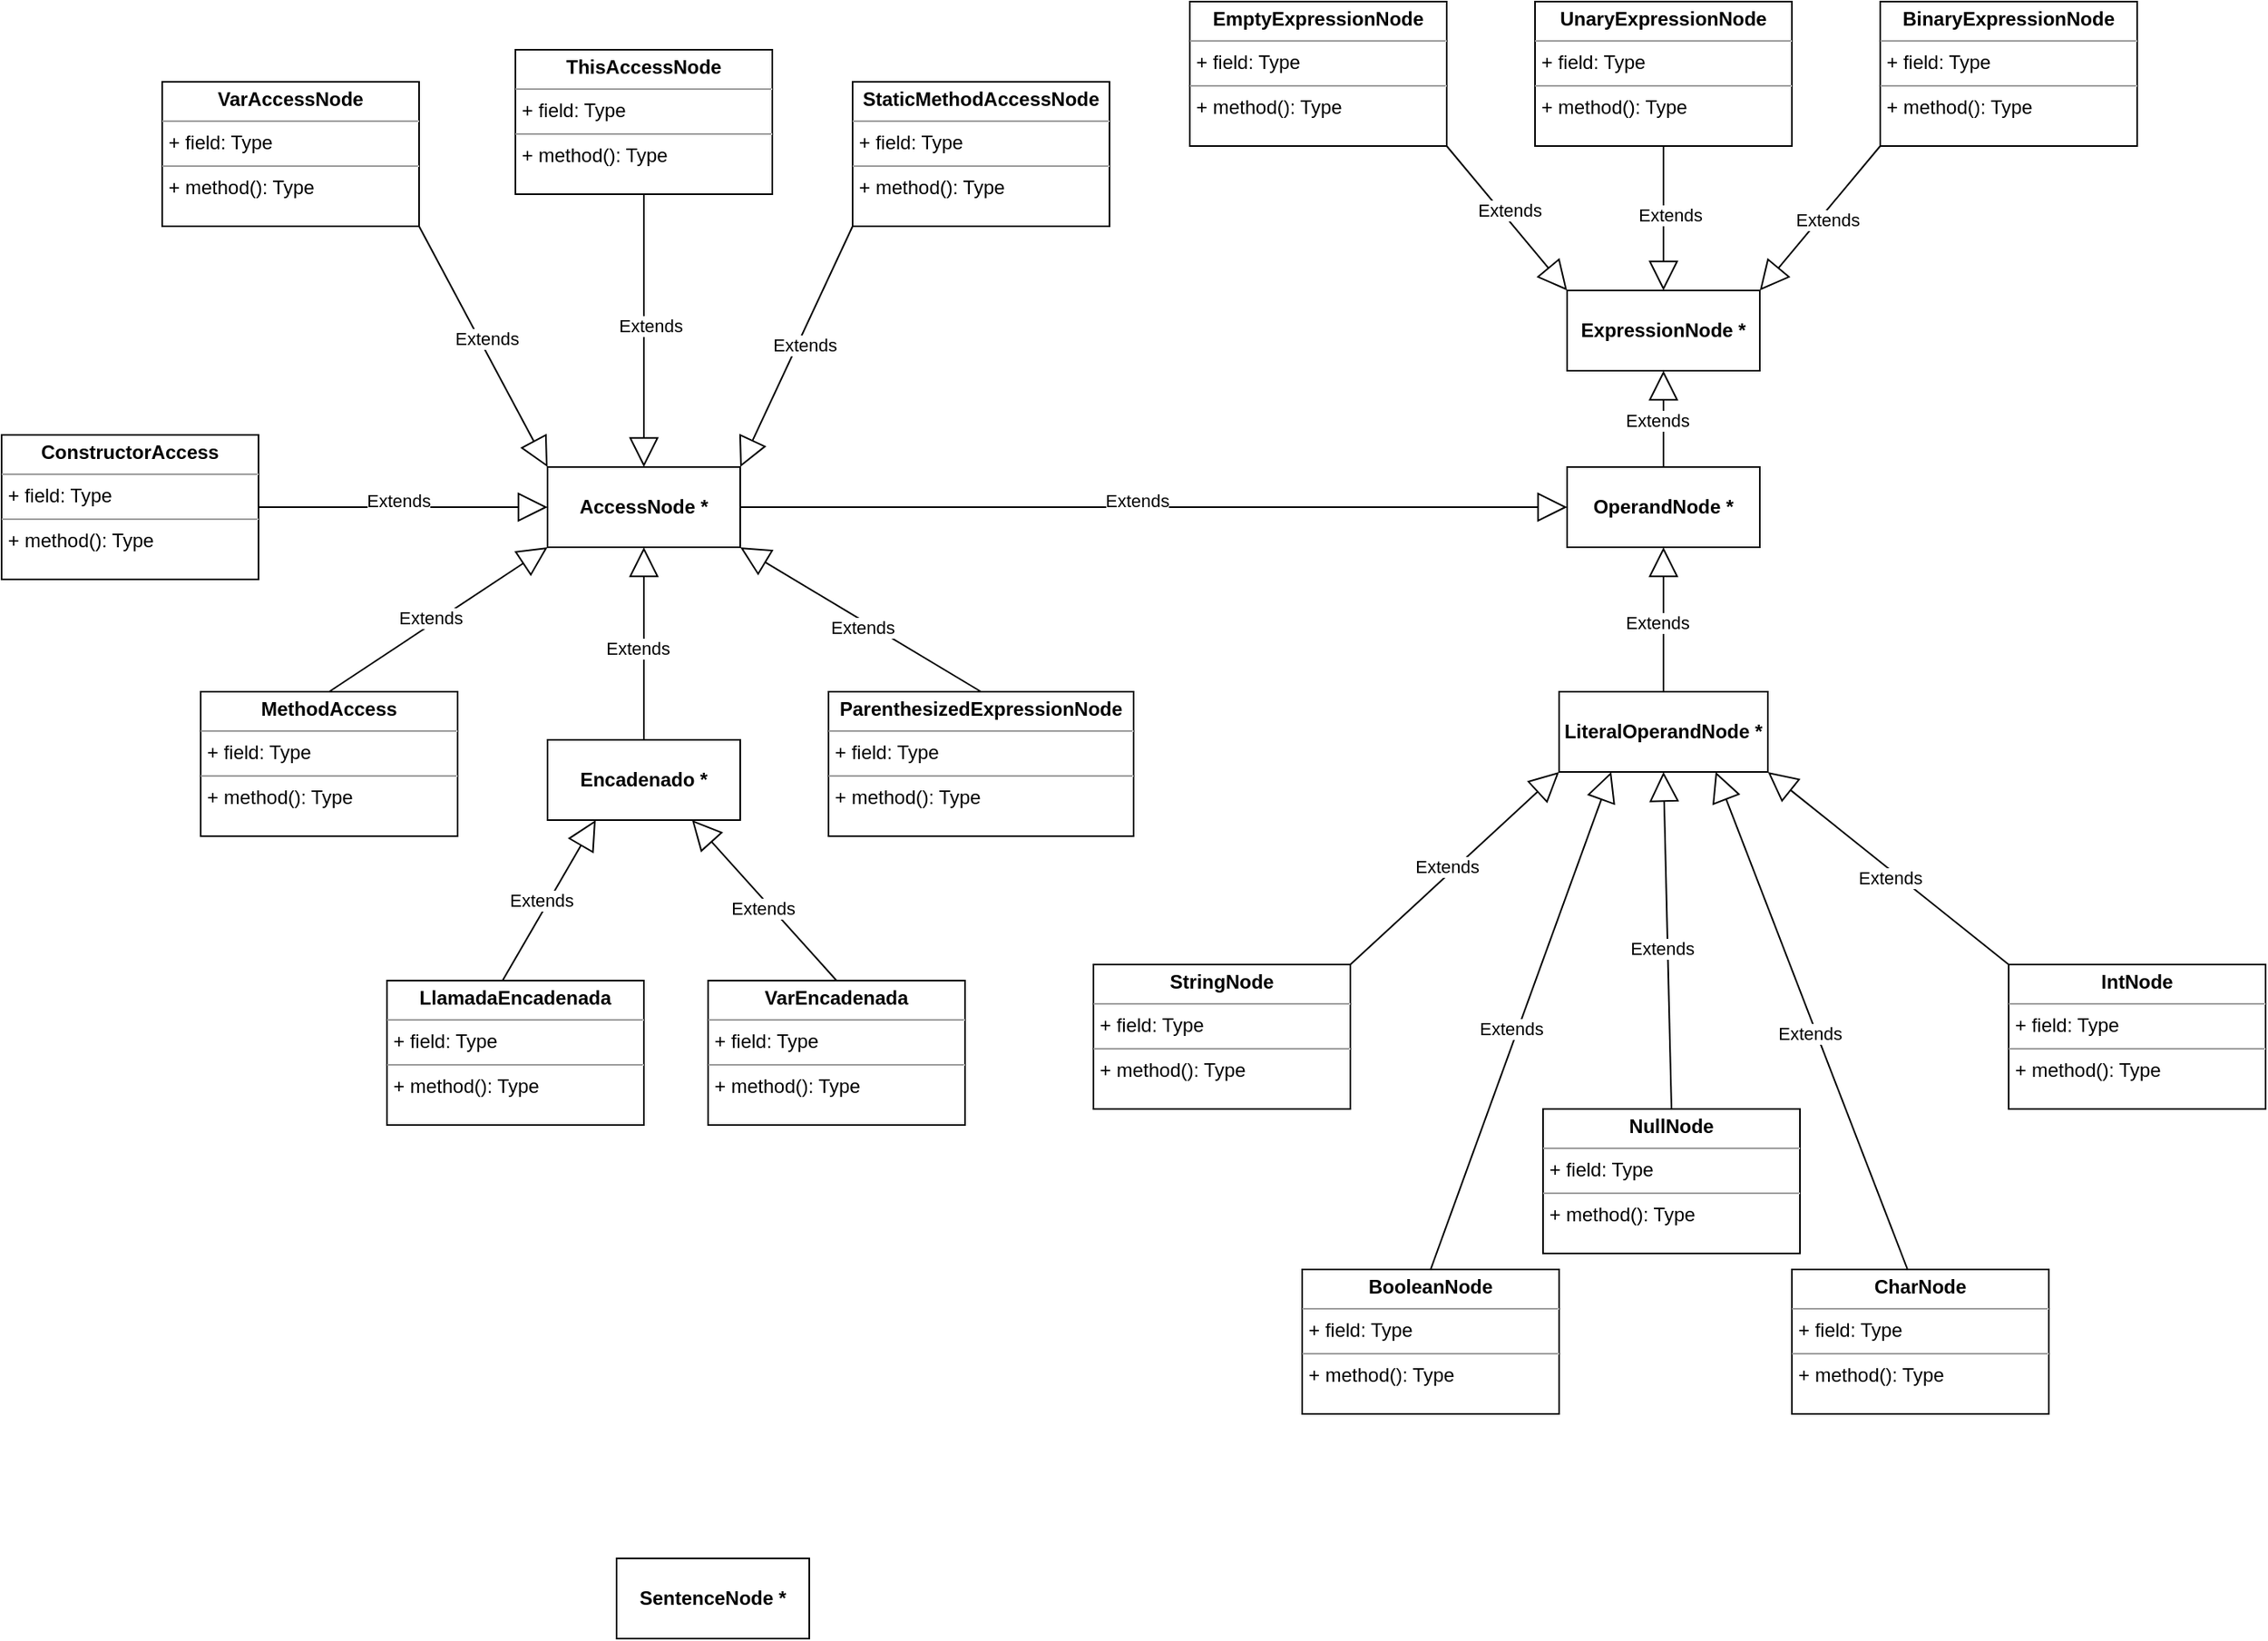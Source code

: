 <mxfile version="20.3.0" type="device"><diagram id="9zhy1DxZBaApK8UrozD3" name="Página-1"><mxGraphModel dx="2782" dy="2177" grid="1" gridSize="10" guides="1" tooltips="1" connect="1" arrows="1" fold="1" page="1" pageScale="1" pageWidth="827" pageHeight="1169" math="0" shadow="0"><root><mxCell id="0"/><mxCell id="1" parent="0"/><mxCell id="9K04ZhEFb_96ayPJQ8qZ-1" value="&lt;p style=&quot;margin:0px;margin-top:4px;text-align:center;&quot;&gt;&lt;br&gt;&lt;b&gt;AccessNode *&lt;/b&gt;&lt;/p&gt;" style="verticalAlign=top;align=left;overflow=fill;fontSize=12;fontFamily=Helvetica;html=1;" parent="1" vertex="1"><mxGeometry x="310" y="240" width="120" height="50" as="geometry"/></mxCell><mxCell id="9K04ZhEFb_96ayPJQ8qZ-3" value="&lt;p style=&quot;margin:0px;margin-top:4px;text-align:center;&quot;&gt;&lt;b&gt;ConstructorAccess&lt;/b&gt;&lt;/p&gt;&lt;hr size=&quot;1&quot;&gt;&lt;p style=&quot;margin:0px;margin-left:4px;&quot;&gt;+ field: Type&lt;/p&gt;&lt;hr size=&quot;1&quot;&gt;&lt;p style=&quot;margin:0px;margin-left:4px;&quot;&gt;+ method(): Type&lt;/p&gt;" style="verticalAlign=top;align=left;overflow=fill;fontSize=12;fontFamily=Helvetica;html=1;" parent="1" vertex="1"><mxGeometry x="-30" y="220" width="160" height="90" as="geometry"/></mxCell><mxCell id="9K04ZhEFb_96ayPJQ8qZ-4" value="&lt;p style=&quot;margin:0px;margin-top:4px;text-align:center;&quot;&gt;&lt;b&gt;MethodAccess&lt;/b&gt;&lt;/p&gt;&lt;hr size=&quot;1&quot;&gt;&lt;p style=&quot;margin:0px;margin-left:4px;&quot;&gt;+ field: Type&lt;/p&gt;&lt;hr size=&quot;1&quot;&gt;&lt;p style=&quot;margin:0px;margin-left:4px;&quot;&gt;+ method(): Type&lt;/p&gt;" style="verticalAlign=top;align=left;overflow=fill;fontSize=12;fontFamily=Helvetica;html=1;" parent="1" vertex="1"><mxGeometry x="94" y="380" width="160" height="90" as="geometry"/></mxCell><mxCell id="9K04ZhEFb_96ayPJQ8qZ-7" value="&lt;p style=&quot;margin:0px;margin-top:4px;text-align:center;&quot;&gt;&lt;b&gt;ParenthesizedExpressionNode&lt;/b&gt;&lt;/p&gt;&lt;hr size=&quot;1&quot;&gt;&lt;p style=&quot;margin:0px;margin-left:4px;&quot;&gt;+ field: Type&lt;/p&gt;&lt;hr size=&quot;1&quot;&gt;&lt;p style=&quot;margin:0px;margin-left:4px;&quot;&gt;+ method(): Type&lt;/p&gt;" style="verticalAlign=top;align=left;overflow=fill;fontSize=12;fontFamily=Helvetica;html=1;" parent="1" vertex="1"><mxGeometry x="485" y="380" width="190" height="90" as="geometry"/></mxCell><mxCell id="9K04ZhEFb_96ayPJQ8qZ-8" value="&lt;p style=&quot;margin:0px;margin-top:4px;text-align:center;&quot;&gt;&lt;b&gt;StaticMethodAccessNode&lt;/b&gt;&lt;/p&gt;&lt;hr size=&quot;1&quot;&gt;&lt;p style=&quot;margin:0px;margin-left:4px;&quot;&gt;+ field: Type&lt;/p&gt;&lt;hr size=&quot;1&quot;&gt;&lt;p style=&quot;margin:0px;margin-left:4px;&quot;&gt;+ method(): Type&lt;/p&gt;" style="verticalAlign=top;align=left;overflow=fill;fontSize=12;fontFamily=Helvetica;html=1;" parent="1" vertex="1"><mxGeometry x="500" width="160" height="90" as="geometry"/></mxCell><mxCell id="9K04ZhEFb_96ayPJQ8qZ-9" value="&lt;p style=&quot;margin:0px;margin-top:4px;text-align:center;&quot;&gt;&lt;b&gt;ThisAccessNode&lt;/b&gt;&lt;/p&gt;&lt;hr size=&quot;1&quot;&gt;&lt;p style=&quot;margin:0px;margin-left:4px;&quot;&gt;+ field: Type&lt;/p&gt;&lt;hr size=&quot;1&quot;&gt;&lt;p style=&quot;margin:0px;margin-left:4px;&quot;&gt;+ method(): Type&lt;/p&gt;" style="verticalAlign=top;align=left;overflow=fill;fontSize=12;fontFamily=Helvetica;html=1;" parent="1" vertex="1"><mxGeometry x="290" y="-20" width="160" height="90" as="geometry"/></mxCell><mxCell id="9K04ZhEFb_96ayPJQ8qZ-10" value="&lt;p style=&quot;margin:0px;margin-top:4px;text-align:center;&quot;&gt;&lt;b&gt;VarAccessNode&lt;/b&gt;&lt;/p&gt;&lt;hr size=&quot;1&quot;&gt;&lt;p style=&quot;margin:0px;margin-left:4px;&quot;&gt;+ field: Type&lt;/p&gt;&lt;hr size=&quot;1&quot;&gt;&lt;p style=&quot;margin:0px;margin-left:4px;&quot;&gt;+ method(): Type&lt;/p&gt;" style="verticalAlign=top;align=left;overflow=fill;fontSize=12;fontFamily=Helvetica;html=1;" parent="1" vertex="1"><mxGeometry x="70" width="160" height="90" as="geometry"/></mxCell><mxCell id="9K04ZhEFb_96ayPJQ8qZ-11" value="&lt;p style=&quot;margin:0px;margin-top:4px;text-align:center;&quot;&gt;&lt;br&gt;&lt;b&gt;Encadenado *&lt;/b&gt;&lt;/p&gt;" style="verticalAlign=top;align=left;overflow=fill;fontSize=12;fontFamily=Helvetica;html=1;" parent="1" vertex="1"><mxGeometry x="310" y="410" width="120" height="50" as="geometry"/></mxCell><mxCell id="9K04ZhEFb_96ayPJQ8qZ-13" value="Extends" style="endArrow=block;endSize=16;endFill=0;html=1;exitX=0.5;exitY=0;exitDx=0;exitDy=0;entryX=0.5;entryY=1;entryDx=0;entryDy=0;" parent="1" source="9K04ZhEFb_96ayPJQ8qZ-11" target="9K04ZhEFb_96ayPJQ8qZ-1" edge="1"><mxGeometry x="-0.041" y="4" width="160" relative="1" as="geometry"><mxPoint x="530" y="950" as="sourcePoint"/><mxPoint x="715" y="594" as="targetPoint"/><mxPoint as="offset"/></mxGeometry></mxCell><mxCell id="9K04ZhEFb_96ayPJQ8qZ-14" value="&lt;p style=&quot;margin:0px;margin-top:4px;text-align:center;&quot;&gt;&lt;b&gt;LlamadaEncadenada&lt;/b&gt;&lt;/p&gt;&lt;hr size=&quot;1&quot;&gt;&lt;p style=&quot;margin:0px;margin-left:4px;&quot;&gt;+ field: Type&lt;/p&gt;&lt;hr size=&quot;1&quot;&gt;&lt;p style=&quot;margin:0px;margin-left:4px;&quot;&gt;+ method(): Type&lt;/p&gt;" style="verticalAlign=top;align=left;overflow=fill;fontSize=12;fontFamily=Helvetica;html=1;" parent="1" vertex="1"><mxGeometry x="210" y="560" width="160" height="90" as="geometry"/></mxCell><mxCell id="9K04ZhEFb_96ayPJQ8qZ-15" value="&lt;p style=&quot;margin:0px;margin-top:4px;text-align:center;&quot;&gt;&lt;b&gt;VarEncadenada&lt;/b&gt;&lt;/p&gt;&lt;hr size=&quot;1&quot;&gt;&lt;p style=&quot;margin:0px;margin-left:4px;&quot;&gt;+ field: Type&lt;/p&gt;&lt;hr size=&quot;1&quot;&gt;&lt;p style=&quot;margin:0px;margin-left:4px;&quot;&gt;+ method(): Type&lt;/p&gt;" style="verticalAlign=top;align=left;overflow=fill;fontSize=12;fontFamily=Helvetica;html=1;" parent="1" vertex="1"><mxGeometry x="410" y="560" width="160" height="90" as="geometry"/></mxCell><mxCell id="9K04ZhEFb_96ayPJQ8qZ-16" value="Extends" style="endArrow=block;endSize=16;endFill=0;html=1;exitX=0.45;exitY=0;exitDx=0;exitDy=0;entryX=0.25;entryY=1;entryDx=0;entryDy=0;exitPerimeter=0;" parent="1" source="9K04ZhEFb_96ayPJQ8qZ-14" target="9K04ZhEFb_96ayPJQ8qZ-11" edge="1"><mxGeometry x="-0.041" y="4" width="160" relative="1" as="geometry"><mxPoint x="410" y="420" as="sourcePoint"/><mxPoint x="410" y="300" as="targetPoint"/><mxPoint as="offset"/></mxGeometry></mxCell><mxCell id="9K04ZhEFb_96ayPJQ8qZ-17" value="Extends" style="endArrow=block;endSize=16;endFill=0;html=1;exitX=0.5;exitY=0;exitDx=0;exitDy=0;entryX=0.75;entryY=1;entryDx=0;entryDy=0;" parent="1" source="9K04ZhEFb_96ayPJQ8qZ-15" target="9K04ZhEFb_96ayPJQ8qZ-11" edge="1"><mxGeometry x="-0.041" y="4" width="160" relative="1" as="geometry"><mxPoint x="360" y="570" as="sourcePoint"/><mxPoint x="380" y="470" as="targetPoint"/><mxPoint as="offset"/></mxGeometry></mxCell><mxCell id="9K04ZhEFb_96ayPJQ8qZ-18" value="Extends" style="endArrow=block;endSize=16;endFill=0;html=1;exitX=0.5;exitY=1;exitDx=0;exitDy=0;entryX=0.5;entryY=0;entryDx=0;entryDy=0;" parent="1" source="9K04ZhEFb_96ayPJQ8qZ-9" target="9K04ZhEFb_96ayPJQ8qZ-1" edge="1"><mxGeometry x="-0.041" y="4" width="160" relative="1" as="geometry"><mxPoint x="336" y="570" as="sourcePoint"/><mxPoint x="380" y="470" as="targetPoint"/><mxPoint as="offset"/></mxGeometry></mxCell><mxCell id="9K04ZhEFb_96ayPJQ8qZ-19" value="Extends" style="endArrow=block;endSize=16;endFill=0;html=1;exitX=0;exitY=1;exitDx=0;exitDy=0;entryX=1;entryY=0;entryDx=0;entryDy=0;" parent="1" source="9K04ZhEFb_96ayPJQ8qZ-8" target="9K04ZhEFb_96ayPJQ8qZ-1" edge="1"><mxGeometry x="-0.041" y="4" width="160" relative="1" as="geometry"><mxPoint x="150" y="275" as="sourcePoint"/><mxPoint x="320" y="275" as="targetPoint"/><mxPoint as="offset"/></mxGeometry></mxCell><mxCell id="9K04ZhEFb_96ayPJQ8qZ-20" value="Extends" style="endArrow=block;endSize=16;endFill=0;html=1;exitX=0.5;exitY=0;exitDx=0;exitDy=0;entryX=0;entryY=1;entryDx=0;entryDy=0;" parent="1" source="9K04ZhEFb_96ayPJQ8qZ-4" target="9K04ZhEFb_96ayPJQ8qZ-1" edge="1"><mxGeometry x="-0.041" y="4" width="160" relative="1" as="geometry"><mxPoint x="150" y="275" as="sourcePoint"/><mxPoint x="320" y="275" as="targetPoint"/><mxPoint as="offset"/></mxGeometry></mxCell><mxCell id="9K04ZhEFb_96ayPJQ8qZ-21" value="Extends" style="endArrow=block;endSize=16;endFill=0;html=1;exitX=1;exitY=0.5;exitDx=0;exitDy=0;entryX=0;entryY=0.5;entryDx=0;entryDy=0;" parent="1" source="9K04ZhEFb_96ayPJQ8qZ-3" target="9K04ZhEFb_96ayPJQ8qZ-1" edge="1"><mxGeometry x="-0.041" y="4" width="160" relative="1" as="geometry"><mxPoint x="230" y="420" as="sourcePoint"/><mxPoint x="350" y="300" as="targetPoint"/><mxPoint as="offset"/></mxGeometry></mxCell><mxCell id="9K04ZhEFb_96ayPJQ8qZ-24" value="Extends" style="endArrow=block;endSize=16;endFill=0;html=1;exitX=1;exitY=1;exitDx=0;exitDy=0;entryX=0;entryY=0;entryDx=0;entryDy=0;" parent="1" source="9K04ZhEFb_96ayPJQ8qZ-10" target="9K04ZhEFb_96ayPJQ8qZ-1" edge="1"><mxGeometry x="-0.041" y="4" width="160" relative="1" as="geometry"><mxPoint x="140" y="255" as="sourcePoint"/><mxPoint x="250" y="270" as="targetPoint"/><mxPoint as="offset"/></mxGeometry></mxCell><mxCell id="9K04ZhEFb_96ayPJQ8qZ-25" value="&lt;p style=&quot;margin:0px;margin-top:4px;text-align:center;&quot;&gt;&lt;br&gt;&lt;b&gt;ExpressionNode *&lt;/b&gt;&lt;/p&gt;" style="verticalAlign=top;align=left;overflow=fill;fontSize=12;fontFamily=Helvetica;html=1;" parent="1" vertex="1"><mxGeometry x="945" y="130" width="120" height="50" as="geometry"/></mxCell><mxCell id="9K04ZhEFb_96ayPJQ8qZ-26" value="&lt;p style=&quot;margin:0px;margin-top:4px;text-align:center;&quot;&gt;&lt;b&gt;BinaryExpressionNode&lt;/b&gt;&lt;/p&gt;&lt;hr size=&quot;1&quot;&gt;&lt;p style=&quot;margin:0px;margin-left:4px;&quot;&gt;+ field: Type&lt;/p&gt;&lt;hr size=&quot;1&quot;&gt;&lt;p style=&quot;margin:0px;margin-left:4px;&quot;&gt;+ method(): Type&lt;/p&gt;" style="verticalAlign=top;align=left;overflow=fill;fontSize=12;fontFamily=Helvetica;html=1;" parent="1" vertex="1"><mxGeometry x="1140" y="-50" width="160" height="90" as="geometry"/></mxCell><mxCell id="9K04ZhEFb_96ayPJQ8qZ-28" value="&lt;p style=&quot;margin:0px;margin-top:4px;text-align:center;&quot;&gt;&lt;b&gt;UnaryExpressionNode&lt;/b&gt;&lt;/p&gt;&lt;hr size=&quot;1&quot;&gt;&lt;p style=&quot;margin:0px;margin-left:4px;&quot;&gt;+ field: Type&lt;/p&gt;&lt;hr size=&quot;1&quot;&gt;&lt;p style=&quot;margin:0px;margin-left:4px;&quot;&gt;+ method(): Type&lt;/p&gt;" style="verticalAlign=top;align=left;overflow=fill;fontSize=12;fontFamily=Helvetica;html=1;" parent="1" vertex="1"><mxGeometry x="925" y="-50" width="160" height="90" as="geometry"/></mxCell><mxCell id="9K04ZhEFb_96ayPJQ8qZ-29" value="&lt;p style=&quot;margin:0px;margin-top:4px;text-align:center;&quot;&gt;&lt;b&gt;EmptyExpressionNode&lt;/b&gt;&lt;/p&gt;&lt;hr size=&quot;1&quot;&gt;&lt;p style=&quot;margin:0px;margin-left:4px;&quot;&gt;+ field: Type&lt;/p&gt;&lt;hr size=&quot;1&quot;&gt;&lt;p style=&quot;margin:0px;margin-left:4px;&quot;&gt;+ method(): Type&lt;/p&gt;" style="verticalAlign=top;align=left;overflow=fill;fontSize=12;fontFamily=Helvetica;html=1;" parent="1" vertex="1"><mxGeometry x="710" y="-50" width="160" height="90" as="geometry"/></mxCell><mxCell id="9K04ZhEFb_96ayPJQ8qZ-31" value="&lt;p style=&quot;margin:0px;margin-top:4px;text-align:center;&quot;&gt;&lt;br&gt;&lt;b&gt;OperandNode *&lt;/b&gt;&lt;/p&gt;" style="verticalAlign=top;align=left;overflow=fill;fontSize=12;fontFamily=Helvetica;html=1;" parent="1" vertex="1"><mxGeometry x="945" y="240" width="120" height="50" as="geometry"/></mxCell><mxCell id="9K04ZhEFb_96ayPJQ8qZ-32" value="&lt;p style=&quot;margin:0px;margin-top:4px;text-align:center;&quot;&gt;&lt;br&gt;&lt;b&gt;LiteralOperandNode *&lt;/b&gt;&lt;/p&gt;" style="verticalAlign=top;align=left;overflow=fill;fontSize=12;fontFamily=Helvetica;html=1;" parent="1" vertex="1"><mxGeometry x="940" y="380" width="130" height="50" as="geometry"/></mxCell><mxCell id="9K04ZhEFb_96ayPJQ8qZ-34" value="&lt;p style=&quot;margin:0px;margin-top:4px;text-align:center;&quot;&gt;&lt;b&gt;BooleanNode&lt;/b&gt;&lt;/p&gt;&lt;hr size=&quot;1&quot;&gt;&lt;p style=&quot;margin:0px;margin-left:4px;&quot;&gt;+ field: Type&lt;/p&gt;&lt;hr size=&quot;1&quot;&gt;&lt;p style=&quot;margin:0px;margin-left:4px;&quot;&gt;+ method(): Type&lt;/p&gt;" style="verticalAlign=top;align=left;overflow=fill;fontSize=12;fontFamily=Helvetica;html=1;" parent="1" vertex="1"><mxGeometry x="780" y="740" width="160" height="90" as="geometry"/></mxCell><mxCell id="9K04ZhEFb_96ayPJQ8qZ-35" value="&lt;p style=&quot;margin:0px;margin-top:4px;text-align:center;&quot;&gt;&lt;b&gt;CharNode&lt;/b&gt;&lt;/p&gt;&lt;hr size=&quot;1&quot;&gt;&lt;p style=&quot;margin:0px;margin-left:4px;&quot;&gt;+ field: Type&lt;/p&gt;&lt;hr size=&quot;1&quot;&gt;&lt;p style=&quot;margin:0px;margin-left:4px;&quot;&gt;+ method(): Type&lt;/p&gt;" style="verticalAlign=top;align=left;overflow=fill;fontSize=12;fontFamily=Helvetica;html=1;" parent="1" vertex="1"><mxGeometry x="1085" y="740" width="160" height="90" as="geometry"/></mxCell><mxCell id="9K04ZhEFb_96ayPJQ8qZ-36" value="&lt;p style=&quot;margin:0px;margin-top:4px;text-align:center;&quot;&gt;&lt;b&gt;IntNode&lt;/b&gt;&lt;/p&gt;&lt;hr size=&quot;1&quot;&gt;&lt;p style=&quot;margin:0px;margin-left:4px;&quot;&gt;+ field: Type&lt;/p&gt;&lt;hr size=&quot;1&quot;&gt;&lt;p style=&quot;margin:0px;margin-left:4px;&quot;&gt;+ method(): Type&lt;/p&gt;" style="verticalAlign=top;align=left;overflow=fill;fontSize=12;fontFamily=Helvetica;html=1;" parent="1" vertex="1"><mxGeometry x="1220" y="550" width="160" height="90" as="geometry"/></mxCell><mxCell id="9K04ZhEFb_96ayPJQ8qZ-37" value="Extends" style="endArrow=block;endSize=16;endFill=0;html=1;exitX=0.5;exitY=0;exitDx=0;exitDy=0;entryX=0.25;entryY=1;entryDx=0;entryDy=0;" parent="1" source="9K04ZhEFb_96ayPJQ8qZ-34" target="9K04ZhEFb_96ayPJQ8qZ-32" edge="1"><mxGeometry x="-0.041" y="4" width="160" relative="1" as="geometry"><mxPoint x="1280" y="90" as="sourcePoint"/><mxPoint x="1530" y="-30" as="targetPoint"/><mxPoint as="offset"/></mxGeometry></mxCell><mxCell id="9K04ZhEFb_96ayPJQ8qZ-38" value="Extends" style="endArrow=block;endSize=16;endFill=0;html=1;exitX=0.45;exitY=0;exitDx=0;exitDy=0;entryX=0.75;entryY=1;entryDx=0;entryDy=0;exitPerimeter=0;" parent="1" source="9K04ZhEFb_96ayPJQ8qZ-35" target="9K04ZhEFb_96ayPJQ8qZ-32" edge="1"><mxGeometry x="-0.041" y="4" width="160" relative="1" as="geometry"><mxPoint x="900" y="502.5" as="sourcePoint"/><mxPoint x="1122.5" y="490" as="targetPoint"/><mxPoint as="offset"/></mxGeometry></mxCell><mxCell id="9K04ZhEFb_96ayPJQ8qZ-39" value="Extends" style="endArrow=block;endSize=16;endFill=0;html=1;exitX=0;exitY=0;exitDx=0;exitDy=0;entryX=1;entryY=1;entryDx=0;entryDy=0;" parent="1" source="9K04ZhEFb_96ayPJQ8qZ-36" target="9K04ZhEFb_96ayPJQ8qZ-32" edge="1"><mxGeometry x="-0.041" y="4" width="160" relative="1" as="geometry"><mxPoint x="1070" y="650" as="sourcePoint"/><mxPoint x="1015" y="440" as="targetPoint"/><mxPoint as="offset"/></mxGeometry></mxCell><mxCell id="9K04ZhEFb_96ayPJQ8qZ-40" value="Extends" style="endArrow=block;endSize=16;endFill=0;html=1;exitX=0.5;exitY=0;exitDx=0;exitDy=0;entryX=0.5;entryY=1;entryDx=0;entryDy=0;" parent="1" source="9K04ZhEFb_96ayPJQ8qZ-32" target="9K04ZhEFb_96ayPJQ8qZ-31" edge="1"><mxGeometry x="-0.041" y="4" width="160" relative="1" as="geometry"><mxPoint x="860" y="500" as="sourcePoint"/><mxPoint x="982.5" y="440" as="targetPoint"/><mxPoint as="offset"/></mxGeometry></mxCell><mxCell id="9K04ZhEFb_96ayPJQ8qZ-41" value="Extends" style="endArrow=block;endSize=16;endFill=0;html=1;exitX=0.5;exitY=0;exitDx=0;exitDy=0;entryX=0.5;entryY=1;entryDx=0;entryDy=0;" parent="1" source="9K04ZhEFb_96ayPJQ8qZ-31" target="9K04ZhEFb_96ayPJQ8qZ-25" edge="1"><mxGeometry x="-0.041" y="4" width="160" relative="1" as="geometry"><mxPoint x="1015" y="390" as="sourcePoint"/><mxPoint x="1015" y="300" as="targetPoint"/><mxPoint as="offset"/></mxGeometry></mxCell><mxCell id="9K04ZhEFb_96ayPJQ8qZ-42" value="Extends" style="endArrow=block;endSize=16;endFill=0;html=1;exitX=0.5;exitY=0;exitDx=0;exitDy=0;entryX=1;entryY=1;entryDx=0;entryDy=0;" parent="1" source="9K04ZhEFb_96ayPJQ8qZ-7" target="9K04ZhEFb_96ayPJQ8qZ-1" edge="1"><mxGeometry x="-0.041" y="4" width="160" relative="1" as="geometry"><mxPoint x="510" y="570" as="sourcePoint"/><mxPoint x="440" y="470" as="targetPoint"/><mxPoint as="offset"/></mxGeometry></mxCell><mxCell id="9K04ZhEFb_96ayPJQ8qZ-43" value="Extends" style="endArrow=block;endSize=16;endFill=0;html=1;entryX=1;entryY=0;entryDx=0;entryDy=0;exitX=0;exitY=1;exitDx=0;exitDy=0;" parent="1" source="9K04ZhEFb_96ayPJQ8qZ-26" target="9K04ZhEFb_96ayPJQ8qZ-25" edge="1"><mxGeometry x="-0.041" y="4" width="160" relative="1" as="geometry"><mxPoint x="790" y="143" as="sourcePoint"/><mxPoint x="1015" y="190" as="targetPoint"/><mxPoint as="offset"/></mxGeometry></mxCell><mxCell id="9K04ZhEFb_96ayPJQ8qZ-44" value="Extends" style="endArrow=block;endSize=16;endFill=0;html=1;exitX=0.5;exitY=1;exitDx=0;exitDy=0;entryX=0.5;entryY=0;entryDx=0;entryDy=0;" parent="1" source="9K04ZhEFb_96ayPJQ8qZ-28" target="9K04ZhEFb_96ayPJQ8qZ-25" edge="1"><mxGeometry x="-0.041" y="4" width="160" relative="1" as="geometry"><mxPoint x="797" y="165" as="sourcePoint"/><mxPoint x="955" y="165" as="targetPoint"/><mxPoint as="offset"/></mxGeometry></mxCell><mxCell id="9K04ZhEFb_96ayPJQ8qZ-45" value="Extends" style="endArrow=block;endSize=16;endFill=0;html=1;exitX=1;exitY=1;exitDx=0;exitDy=0;entryX=0;entryY=0;entryDx=0;entryDy=0;" parent="1" source="9K04ZhEFb_96ayPJQ8qZ-29" target="9K04ZhEFb_96ayPJQ8qZ-25" edge="1"><mxGeometry x="-0.041" y="4" width="160" relative="1" as="geometry"><mxPoint x="797" y="272.5" as="sourcePoint"/><mxPoint x="955" y="190" as="targetPoint"/><mxPoint as="offset"/></mxGeometry></mxCell><mxCell id="9K04ZhEFb_96ayPJQ8qZ-46" value="&lt;p style=&quot;margin:0px;margin-top:4px;text-align:center;&quot;&gt;&lt;b&gt;NullNode&lt;/b&gt;&lt;/p&gt;&lt;hr size=&quot;1&quot;&gt;&lt;p style=&quot;margin:0px;margin-left:4px;&quot;&gt;+ field: Type&lt;/p&gt;&lt;hr size=&quot;1&quot;&gt;&lt;p style=&quot;margin:0px;margin-left:4px;&quot;&gt;+ method(): Type&lt;/p&gt;" style="verticalAlign=top;align=left;overflow=fill;fontSize=12;fontFamily=Helvetica;html=1;" parent="1" vertex="1"><mxGeometry x="930" y="640" width="160" height="90" as="geometry"/></mxCell><mxCell id="9K04ZhEFb_96ayPJQ8qZ-47" value="Extends" style="endArrow=block;endSize=16;endFill=0;html=1;exitX=0.5;exitY=0;exitDx=0;exitDy=0;entryX=0.5;entryY=1;entryDx=0;entryDy=0;" parent="1" source="9K04ZhEFb_96ayPJQ8qZ-46" target="9K04ZhEFb_96ayPJQ8qZ-32" edge="1"><mxGeometry x="-0.041" y="4" width="160" relative="1" as="geometry"><mxPoint x="1210" y="540" as="sourcePoint"/><mxPoint x="1047.5" y="440" as="targetPoint"/><mxPoint as="offset"/></mxGeometry></mxCell><mxCell id="9K04ZhEFb_96ayPJQ8qZ-49" value="Extends" style="endArrow=block;endSize=16;endFill=0;html=1;exitX=1;exitY=0.5;exitDx=0;exitDy=0;entryX=0;entryY=0.5;entryDx=0;entryDy=0;" parent="1" source="9K04ZhEFb_96ayPJQ8qZ-1" target="9K04ZhEFb_96ayPJQ8qZ-31" edge="1"><mxGeometry x="-0.041" y="4" width="160" relative="1" as="geometry"><mxPoint x="860" y="265" as="sourcePoint"/><mxPoint x="720" y="150" as="targetPoint"/><mxPoint as="offset"/></mxGeometry></mxCell><mxCell id="9K04ZhEFb_96ayPJQ8qZ-50" value="&lt;p style=&quot;margin:0px;margin-top:4px;text-align:center;&quot;&gt;&lt;b&gt;StringNode&lt;/b&gt;&lt;/p&gt;&lt;hr size=&quot;1&quot;&gt;&lt;p style=&quot;margin:0px;margin-left:4px;&quot;&gt;+ field: Type&lt;/p&gt;&lt;hr size=&quot;1&quot;&gt;&lt;p style=&quot;margin:0px;margin-left:4px;&quot;&gt;+ method(): Type&lt;/p&gt;" style="verticalAlign=top;align=left;overflow=fill;fontSize=12;fontFamily=Helvetica;html=1;" parent="1" vertex="1"><mxGeometry x="650" y="550" width="160" height="90" as="geometry"/></mxCell><mxCell id="9K04ZhEFb_96ayPJQ8qZ-51" value="Extends" style="endArrow=block;endSize=16;endFill=0;html=1;exitX=1;exitY=0;exitDx=0;exitDy=0;entryX=0;entryY=1;entryDx=0;entryDy=0;" parent="1" source="9K04ZhEFb_96ayPJQ8qZ-50" target="9K04ZhEFb_96ayPJQ8qZ-32" edge="1"><mxGeometry x="-0.041" y="4" width="160" relative="1" as="geometry"><mxPoint x="995" y="640" as="sourcePoint"/><mxPoint x="1015" y="440" as="targetPoint"/><mxPoint as="offset"/></mxGeometry></mxCell><mxCell id="9K04ZhEFb_96ayPJQ8qZ-53" value="&lt;p style=&quot;margin:0px;margin-top:4px;text-align:center;&quot;&gt;&lt;br&gt;&lt;b&gt;SentenceNode *&lt;/b&gt;&lt;/p&gt;" style="verticalAlign=top;align=left;overflow=fill;fontSize=12;fontFamily=Helvetica;html=1;" parent="1" vertex="1"><mxGeometry x="353" y="920" width="120" height="50" as="geometry"/></mxCell></root></mxGraphModel></diagram></mxfile>